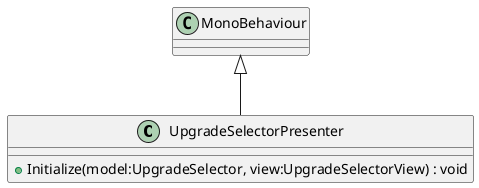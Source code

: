 @startuml
class UpgradeSelectorPresenter {
    + Initialize(model:UpgradeSelector, view:UpgradeSelectorView) : void
}
MonoBehaviour <|-- UpgradeSelectorPresenter
@enduml
